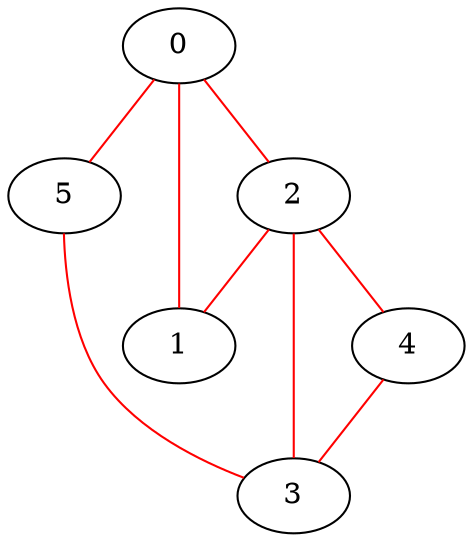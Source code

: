 ## jagadeeshdot - tpdf/Users/omerorhan/Desktop/UCSC/Data Structures with Java/homework/graphexamples/fig/50.dot-o/Users/omerorhan/Desktop/UCSC/Data Structures with Java/homework/graphexamples/fig/50.dot.pdf
digraph g{
edge [dir=none, color=red]
  0 -> 5
  0 -> 1
  0 -> 2
  5 -> 3
  2 -> 4
  2 -> 3
  2 -> 1
  4 -> 3
}